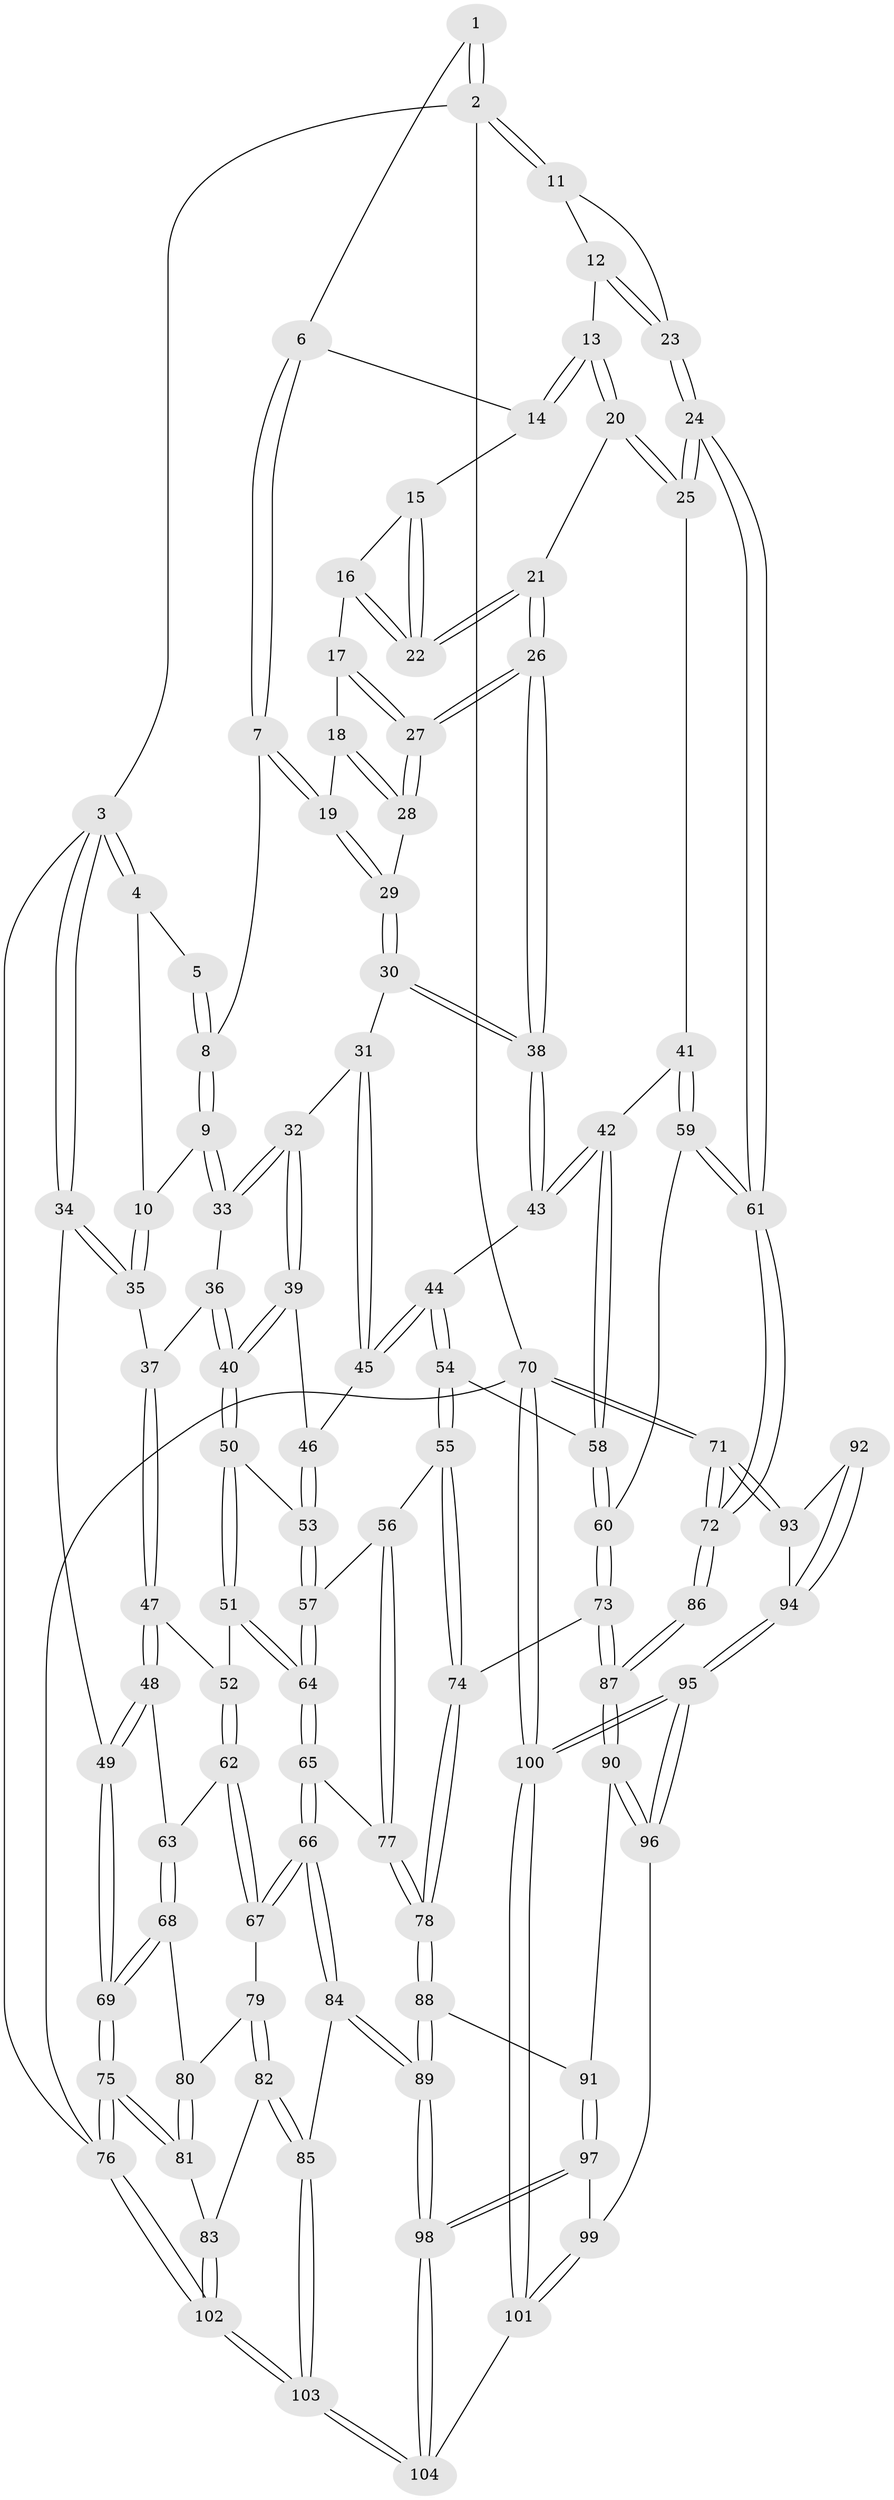 // coarse degree distribution, {4: 0.45901639344262296, 6: 0.08196721311475409, 8: 0.01639344262295082, 3: 0.09836065573770492, 5: 0.29508196721311475, 2: 0.04918032786885246}
// Generated by graph-tools (version 1.1) at 2025/42/03/06/25 10:42:32]
// undirected, 104 vertices, 257 edges
graph export_dot {
graph [start="1"]
  node [color=gray90,style=filled];
  1 [pos="+0.7350703239121791+0"];
  2 [pos="+1+0"];
  3 [pos="+0+0"];
  4 [pos="+0.24577988795254677+0"];
  5 [pos="+0.33566050176425555+0"];
  6 [pos="+0.7267229295542681+0"];
  7 [pos="+0.5147355626164732+0.10609827445394851"];
  8 [pos="+0.46154571041047326+0.08286051571154296"];
  9 [pos="+0.38391206672711203+0.14145061871924558"];
  10 [pos="+0.20025018302934908+0.06686409973990896"];
  11 [pos="+1+0"];
  12 [pos="+0.8840879444937001+0.06879771432466053"];
  13 [pos="+0.8471557504538533+0.07762328776283103"];
  14 [pos="+0.7354342664413253+0"];
  15 [pos="+0.7212176031115749+0"];
  16 [pos="+0.684273032264001+0.08914227095856966"];
  17 [pos="+0.6764365399222159+0.10000817679355718"];
  18 [pos="+0.6298881895737497+0.12726950274286242"];
  19 [pos="+0.5431569709415506+0.14768277924517212"];
  20 [pos="+0.8555037112719134+0.20754651096223434"];
  21 [pos="+0.805100683268155+0.22104141607002228"];
  22 [pos="+0.7798410806274431+0.1811535030257384"];
  23 [pos="+1+0.21784471359903376"];
  24 [pos="+1+0.22633876803925068"];
  25 [pos="+0.8784623106982058+0.21611064286509354"];
  26 [pos="+0.7325132490264865+0.26790859246573695"];
  27 [pos="+0.7221820750424525+0.25312748799288015"];
  28 [pos="+0.6849870173278677+0.2207352574149574"];
  29 [pos="+0.5433661064523388+0.1506871794650554"];
  30 [pos="+0.537462230626703+0.20032252819249957"];
  31 [pos="+0.5012586417141558+0.26865725496191944"];
  32 [pos="+0.4970577532530422+0.27022705498522454"];
  33 [pos="+0.37446094759992843+0.2240398916497411"];
  34 [pos="+0+0.20087826623339905"];
  35 [pos="+0.19525498896509833+0.0754806439751264"];
  36 [pos="+0.34231788732833823+0.2504485520709366"];
  37 [pos="+0.21450343271566302+0.2758674143933973"];
  38 [pos="+0.7151026150361007+0.29879621820257724"];
  39 [pos="+0.46870681173054507+0.3168216665950534"];
  40 [pos="+0.4124048613784313+0.3908242274057524"];
  41 [pos="+0.8730135406531055+0.41024962423341016"];
  42 [pos="+0.8648484794466801+0.40994932634182424"];
  43 [pos="+0.7073707931449844+0.32846708252493473"];
  44 [pos="+0.685940259973382+0.3533119939834186"];
  45 [pos="+0.5695884152514292+0.32870617730576385"];
  46 [pos="+0.5306336459188034+0.3931227723545185"];
  47 [pos="+0.18915092415761628+0.3196204874628192"];
  48 [pos="+0.0903807653050961+0.370900655006822"];
  49 [pos="+0+0.28842127064964124"];
  50 [pos="+0.4082945685630185+0.4092206284070968"];
  51 [pos="+0.3684360000704808+0.43544745345077257"];
  52 [pos="+0.3177136114437764+0.41788167498387246"];
  53 [pos="+0.5094577225577774+0.4479888632959919"];
  54 [pos="+0.6679015103758683+0.45685853417910005"];
  55 [pos="+0.6215917364973637+0.5104679072674998"];
  56 [pos="+0.5681197114378597+0.5100464759763867"];
  57 [pos="+0.5663315971624747+0.5088649086327739"];
  58 [pos="+0.7689687137408813+0.4909400779758187"];
  59 [pos="+1+0.5238979779244995"];
  60 [pos="+0.8323329012115606+0.5800432379886994"];
  61 [pos="+1+0.5355129744103818"];
  62 [pos="+0.20126708487241654+0.5478628198675244"];
  63 [pos="+0.09524201843022483+0.3900700740703444"];
  64 [pos="+0.36610508990566615+0.5448968332025356"];
  65 [pos="+0.33699033191501737+0.6371864215681187"];
  66 [pos="+0.32489119999853455+0.6454108860967711"];
  67 [pos="+0.20382917356879537+0.556263764457179"];
  68 [pos="+0.027244617923812806+0.6315821654785752"];
  69 [pos="+0+0.6596281531896834"];
  70 [pos="+1+1"];
  71 [pos="+1+0.7169426271662789"];
  72 [pos="+1+0.5408413418011241"];
  73 [pos="+0.7460971376651447+0.671893874635927"];
  74 [pos="+0.657979862479524+0.5928288869730582"];
  75 [pos="+0+0.9551685023262451"];
  76 [pos="+0+1"];
  77 [pos="+0.47394901238248077+0.6486550404989534"];
  78 [pos="+0.5341774498737185+0.7127453929352874"];
  79 [pos="+0.06977069148610834+0.6479775196103006"];
  80 [pos="+0.05436979948160287+0.6430735422177817"];
  81 [pos="+0.014244620212675698+0.8540052265866381"];
  82 [pos="+0.20204696536283404+0.8191753682901975"];
  83 [pos="+0.1779952990784385+0.8303116612705361"];
  84 [pos="+0.27060478078004185+0.809712421902756"];
  85 [pos="+0.22525303666601898+0.8203595674583101"];
  86 [pos="+0.7977769498288779+0.739962123626118"];
  87 [pos="+0.7502912282647377+0.728155563324397"];
  88 [pos="+0.5503930970621649+0.7647906439124206"];
  89 [pos="+0.3467956140799799+0.8660332467376418"];
  90 [pos="+0.7139972461091559+0.7759791542770286"];
  91 [pos="+0.5725578863251178+0.7788193713253954"];
  92 [pos="+0.8331199243957471+0.7613940022905127"];
  93 [pos="+1+0.772010712499443"];
  94 [pos="+0.8828015929558685+0.8722636995153387"];
  95 [pos="+0.8679530133064888+0.9094028445236535"];
  96 [pos="+0.7215911245543803+0.8245306533522859"];
  97 [pos="+0.5585153397008763+0.9935131947276761"];
  98 [pos="+0.4900983931068324+1"];
  99 [pos="+0.7118347422872902+0.8671748899991275"];
  100 [pos="+0.9219648303196148+1"];
  101 [pos="+0.8986411287232426+1"];
  102 [pos="+0+1"];
  103 [pos="+0.15858113865280665+1"];
  104 [pos="+0.4937047053048052+1"];
  1 -- 2;
  1 -- 2;
  1 -- 6;
  2 -- 3;
  2 -- 11;
  2 -- 11;
  2 -- 70;
  3 -- 4;
  3 -- 4;
  3 -- 34;
  3 -- 34;
  3 -- 76;
  4 -- 5;
  4 -- 10;
  5 -- 8;
  5 -- 8;
  6 -- 7;
  6 -- 7;
  6 -- 14;
  7 -- 8;
  7 -- 19;
  7 -- 19;
  8 -- 9;
  8 -- 9;
  9 -- 10;
  9 -- 33;
  9 -- 33;
  10 -- 35;
  10 -- 35;
  11 -- 12;
  11 -- 23;
  12 -- 13;
  12 -- 23;
  12 -- 23;
  13 -- 14;
  13 -- 14;
  13 -- 20;
  13 -- 20;
  14 -- 15;
  15 -- 16;
  15 -- 22;
  15 -- 22;
  16 -- 17;
  16 -- 22;
  16 -- 22;
  17 -- 18;
  17 -- 27;
  17 -- 27;
  18 -- 19;
  18 -- 28;
  18 -- 28;
  19 -- 29;
  19 -- 29;
  20 -- 21;
  20 -- 25;
  20 -- 25;
  21 -- 22;
  21 -- 22;
  21 -- 26;
  21 -- 26;
  23 -- 24;
  23 -- 24;
  24 -- 25;
  24 -- 25;
  24 -- 61;
  24 -- 61;
  25 -- 41;
  26 -- 27;
  26 -- 27;
  26 -- 38;
  26 -- 38;
  27 -- 28;
  27 -- 28;
  28 -- 29;
  29 -- 30;
  29 -- 30;
  30 -- 31;
  30 -- 38;
  30 -- 38;
  31 -- 32;
  31 -- 45;
  31 -- 45;
  32 -- 33;
  32 -- 33;
  32 -- 39;
  32 -- 39;
  33 -- 36;
  34 -- 35;
  34 -- 35;
  34 -- 49;
  35 -- 37;
  36 -- 37;
  36 -- 40;
  36 -- 40;
  37 -- 47;
  37 -- 47;
  38 -- 43;
  38 -- 43;
  39 -- 40;
  39 -- 40;
  39 -- 46;
  40 -- 50;
  40 -- 50;
  41 -- 42;
  41 -- 59;
  41 -- 59;
  42 -- 43;
  42 -- 43;
  42 -- 58;
  42 -- 58;
  43 -- 44;
  44 -- 45;
  44 -- 45;
  44 -- 54;
  44 -- 54;
  45 -- 46;
  46 -- 53;
  46 -- 53;
  47 -- 48;
  47 -- 48;
  47 -- 52;
  48 -- 49;
  48 -- 49;
  48 -- 63;
  49 -- 69;
  49 -- 69;
  50 -- 51;
  50 -- 51;
  50 -- 53;
  51 -- 52;
  51 -- 64;
  51 -- 64;
  52 -- 62;
  52 -- 62;
  53 -- 57;
  53 -- 57;
  54 -- 55;
  54 -- 55;
  54 -- 58;
  55 -- 56;
  55 -- 74;
  55 -- 74;
  56 -- 57;
  56 -- 77;
  56 -- 77;
  57 -- 64;
  57 -- 64;
  58 -- 60;
  58 -- 60;
  59 -- 60;
  59 -- 61;
  59 -- 61;
  60 -- 73;
  60 -- 73;
  61 -- 72;
  61 -- 72;
  62 -- 63;
  62 -- 67;
  62 -- 67;
  63 -- 68;
  63 -- 68;
  64 -- 65;
  64 -- 65;
  65 -- 66;
  65 -- 66;
  65 -- 77;
  66 -- 67;
  66 -- 67;
  66 -- 84;
  66 -- 84;
  67 -- 79;
  68 -- 69;
  68 -- 69;
  68 -- 80;
  69 -- 75;
  69 -- 75;
  70 -- 71;
  70 -- 71;
  70 -- 100;
  70 -- 100;
  70 -- 76;
  71 -- 72;
  71 -- 72;
  71 -- 93;
  71 -- 93;
  72 -- 86;
  72 -- 86;
  73 -- 74;
  73 -- 87;
  73 -- 87;
  74 -- 78;
  74 -- 78;
  75 -- 76;
  75 -- 76;
  75 -- 81;
  75 -- 81;
  76 -- 102;
  76 -- 102;
  77 -- 78;
  77 -- 78;
  78 -- 88;
  78 -- 88;
  79 -- 80;
  79 -- 82;
  79 -- 82;
  80 -- 81;
  80 -- 81;
  81 -- 83;
  82 -- 83;
  82 -- 85;
  82 -- 85;
  83 -- 102;
  83 -- 102;
  84 -- 85;
  84 -- 89;
  84 -- 89;
  85 -- 103;
  85 -- 103;
  86 -- 87;
  86 -- 87;
  87 -- 90;
  87 -- 90;
  88 -- 89;
  88 -- 89;
  88 -- 91;
  89 -- 98;
  89 -- 98;
  90 -- 91;
  90 -- 96;
  90 -- 96;
  91 -- 97;
  91 -- 97;
  92 -- 93;
  92 -- 94;
  92 -- 94;
  93 -- 94;
  94 -- 95;
  94 -- 95;
  95 -- 96;
  95 -- 96;
  95 -- 100;
  95 -- 100;
  96 -- 99;
  97 -- 98;
  97 -- 98;
  97 -- 99;
  98 -- 104;
  98 -- 104;
  99 -- 101;
  99 -- 101;
  100 -- 101;
  100 -- 101;
  101 -- 104;
  102 -- 103;
  102 -- 103;
  103 -- 104;
  103 -- 104;
}
